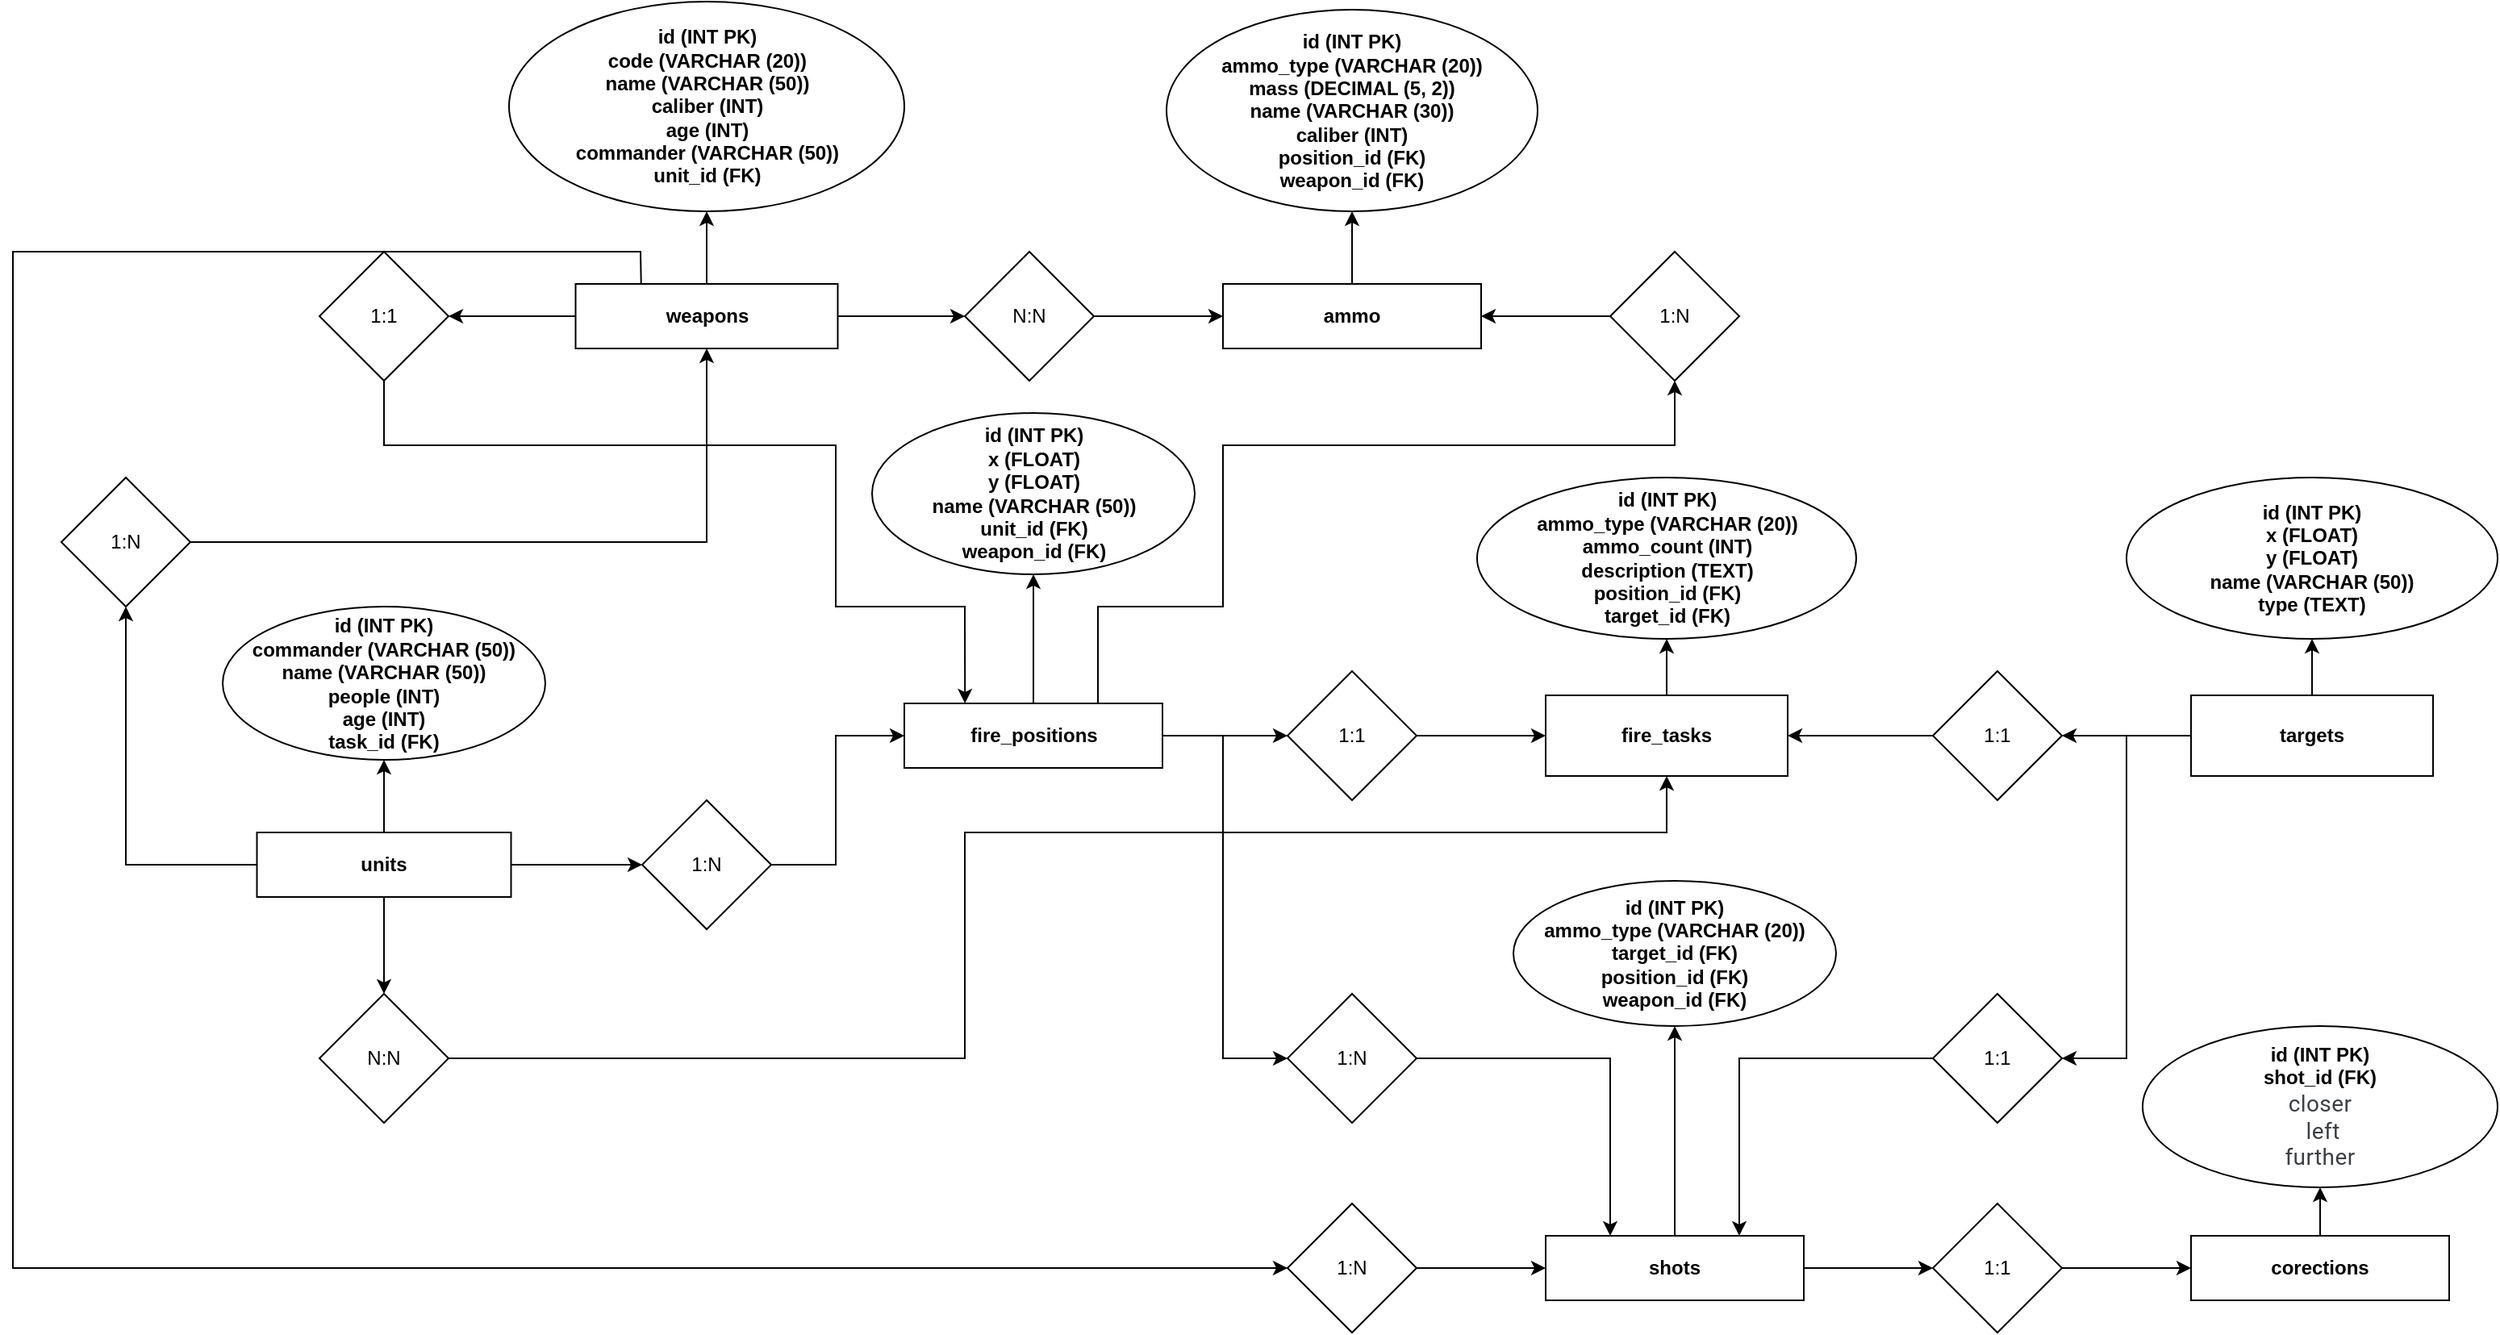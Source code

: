 <mxfile version="24.8.3">
  <diagram id="C5RBs43oDa-KdzZeNtuy" name="Page-1">
    <mxGraphModel dx="926" dy="484" grid="1" gridSize="10" guides="1" tooltips="1" connect="1" arrows="1" fold="1" page="1" pageScale="1" pageWidth="2339" pageHeight="3300" math="0" shadow="0">
      <root>
        <mxCell id="WIyWlLk6GJQsqaUBKTNV-0" />
        <mxCell id="WIyWlLk6GJQsqaUBKTNV-1" parent="WIyWlLk6GJQsqaUBKTNV-0" />
        <mxCell id="Ks5-pjBHiSQUJML2dLan-0" value="&lt;b&gt;id (INT PK)&lt;/b&gt;&lt;div&gt;&lt;b&gt;code (VARCHAR (20))&lt;/b&gt;&lt;/div&gt;&lt;div&gt;&lt;b&gt;name (VARCHAR (50))&lt;/b&gt;&lt;/div&gt;&lt;div&gt;&lt;b&gt;caliber (INT)&lt;/b&gt;&lt;/div&gt;&lt;div&gt;&lt;b&gt;age (INT)&lt;/b&gt;&lt;/div&gt;&lt;div&gt;&lt;b&gt;commander (VARCHAR (50))&lt;/b&gt;&lt;/div&gt;&lt;div&gt;&lt;b&gt;unit_id (FK)&lt;/b&gt;&lt;/div&gt;" style="ellipse;whiteSpace=wrap;html=1;" vertex="1" parent="WIyWlLk6GJQsqaUBKTNV-1">
          <mxGeometry x="957.5" y="105" width="245" height="130" as="geometry" />
        </mxCell>
        <mxCell id="Ks5-pjBHiSQUJML2dLan-1" value="&lt;b&gt;weapons&lt;/b&gt;" style="rounded=0;whiteSpace=wrap;html=1;" vertex="1" parent="WIyWlLk6GJQsqaUBKTNV-1">
          <mxGeometry x="998.75" y="280" width="162.5" height="40" as="geometry" />
        </mxCell>
        <mxCell id="Ks5-pjBHiSQUJML2dLan-2" value="N:N" style="rhombus;whiteSpace=wrap;html=1;" vertex="1" parent="WIyWlLk6GJQsqaUBKTNV-1">
          <mxGeometry x="1240" y="260" width="80" height="80" as="geometry" />
        </mxCell>
        <mxCell id="Ks5-pjBHiSQUJML2dLan-3" value="&lt;b&gt;ammo&lt;/b&gt;" style="rounded=0;whiteSpace=wrap;html=1;" vertex="1" parent="WIyWlLk6GJQsqaUBKTNV-1">
          <mxGeometry x="1400" y="280" width="160" height="40" as="geometry" />
        </mxCell>
        <mxCell id="Ks5-pjBHiSQUJML2dLan-4" value="&lt;b&gt;id (INT PK)&lt;/b&gt;&lt;div&gt;&lt;b&gt;ammo_type (VARCHAR (20))&lt;/b&gt;&lt;/div&gt;&lt;div&gt;&lt;b&gt;mass (DECIMAL (5, 2))&lt;/b&gt;&lt;/div&gt;&lt;div&gt;&lt;b&gt;name (VARCHAR (30))&lt;/b&gt;&lt;/div&gt;&lt;div&gt;&lt;b&gt;caliber (INT)&lt;/b&gt;&lt;/div&gt;&lt;div&gt;&lt;b&gt;position_id (FK)&lt;/b&gt;&lt;/div&gt;&lt;div&gt;&lt;b&gt;weapon_id (FK)&lt;/b&gt;&lt;/div&gt;" style="ellipse;whiteSpace=wrap;html=1;" vertex="1" parent="WIyWlLk6GJQsqaUBKTNV-1">
          <mxGeometry x="1365" y="110" width="230" height="125" as="geometry" />
        </mxCell>
        <mxCell id="Ks5-pjBHiSQUJML2dLan-5" value="" style="endArrow=classic;html=1;rounded=0;exitX=0.5;exitY=0;exitDx=0;exitDy=0;entryX=0.5;entryY=1;entryDx=0;entryDy=0;" edge="1" parent="WIyWlLk6GJQsqaUBKTNV-1" source="Ks5-pjBHiSQUJML2dLan-1" target="Ks5-pjBHiSQUJML2dLan-0">
          <mxGeometry width="50" height="50" relative="1" as="geometry">
            <mxPoint x="1280" y="250" as="sourcePoint" />
            <mxPoint x="1050" y="250" as="targetPoint" />
          </mxGeometry>
        </mxCell>
        <mxCell id="Ks5-pjBHiSQUJML2dLan-9" value="" style="endArrow=classic;html=1;rounded=0;exitX=1;exitY=0.5;exitDx=0;exitDy=0;entryX=0;entryY=0.5;entryDx=0;entryDy=0;" edge="1" parent="WIyWlLk6GJQsqaUBKTNV-1" source="Ks5-pjBHiSQUJML2dLan-1" target="Ks5-pjBHiSQUJML2dLan-2">
          <mxGeometry width="50" height="50" relative="1" as="geometry">
            <mxPoint x="1260" y="270" as="sourcePoint" />
            <mxPoint x="1310" y="220" as="targetPoint" />
          </mxGeometry>
        </mxCell>
        <mxCell id="Ks5-pjBHiSQUJML2dLan-11" value="" style="endArrow=classic;html=1;rounded=0;entryX=0;entryY=0.5;entryDx=0;entryDy=0;exitX=1;exitY=0.5;exitDx=0;exitDy=0;" edge="1" parent="WIyWlLk6GJQsqaUBKTNV-1" source="Ks5-pjBHiSQUJML2dLan-2" target="Ks5-pjBHiSQUJML2dLan-3">
          <mxGeometry width="50" height="50" relative="1" as="geometry">
            <mxPoint x="1290" y="320" as="sourcePoint" />
            <mxPoint x="1340" y="270" as="targetPoint" />
          </mxGeometry>
        </mxCell>
        <mxCell id="Ks5-pjBHiSQUJML2dLan-12" value="" style="endArrow=classic;html=1;rounded=0;exitX=0.5;exitY=0;exitDx=0;exitDy=0;entryX=0.5;entryY=1;entryDx=0;entryDy=0;" edge="1" parent="WIyWlLk6GJQsqaUBKTNV-1" source="Ks5-pjBHiSQUJML2dLan-3" target="Ks5-pjBHiSQUJML2dLan-4">
          <mxGeometry width="50" height="50" relative="1" as="geometry">
            <mxPoint x="1290" y="280" as="sourcePoint" />
            <mxPoint x="1340" y="230" as="targetPoint" />
          </mxGeometry>
        </mxCell>
        <mxCell id="Ks5-pjBHiSQUJML2dLan-18" style="edgeStyle=orthogonalEdgeStyle;rounded=0;orthogonalLoop=1;jettySize=auto;html=1;entryX=0.5;entryY=1;entryDx=0;entryDy=0;exitX=0.75;exitY=0;exitDx=0;exitDy=0;" edge="1" parent="WIyWlLk6GJQsqaUBKTNV-1" source="Ks5-pjBHiSQUJML2dLan-13" target="Ks5-pjBHiSQUJML2dLan-14">
          <mxGeometry relative="1" as="geometry">
            <mxPoint x="1330" y="480" as="sourcePoint" />
            <Array as="points">
              <mxPoint x="1323" y="480" />
              <mxPoint x="1400" y="480" />
              <mxPoint x="1400" y="380" />
              <mxPoint x="1680" y="380" />
            </Array>
          </mxGeometry>
        </mxCell>
        <mxCell id="Ks5-pjBHiSQUJML2dLan-13" value="&lt;b&gt;fire_positions&lt;/b&gt;" style="rounded=0;whiteSpace=wrap;html=1;" vertex="1" parent="WIyWlLk6GJQsqaUBKTNV-1">
          <mxGeometry x="1202.5" y="540" width="160" height="40" as="geometry" />
        </mxCell>
        <mxCell id="Ks5-pjBHiSQUJML2dLan-14" value="1:N" style="rhombus;whiteSpace=wrap;html=1;" vertex="1" parent="WIyWlLk6GJQsqaUBKTNV-1">
          <mxGeometry x="1640" y="260" width="80" height="80" as="geometry" />
        </mxCell>
        <mxCell id="Ks5-pjBHiSQUJML2dLan-15" value="" style="endArrow=classic;html=1;rounded=0;entryX=1;entryY=0.5;entryDx=0;entryDy=0;" edge="1" parent="WIyWlLk6GJQsqaUBKTNV-1" source="Ks5-pjBHiSQUJML2dLan-14" target="Ks5-pjBHiSQUJML2dLan-3">
          <mxGeometry width="50" height="50" relative="1" as="geometry">
            <mxPoint x="1650" y="320" as="sourcePoint" />
            <mxPoint x="1700" y="270" as="targetPoint" />
          </mxGeometry>
        </mxCell>
        <mxCell id="Ks5-pjBHiSQUJML2dLan-19" value="1:1" style="rhombus;whiteSpace=wrap;html=1;" vertex="1" parent="WIyWlLk6GJQsqaUBKTNV-1">
          <mxGeometry x="840" y="260" width="80" height="80" as="geometry" />
        </mxCell>
        <mxCell id="Ks5-pjBHiSQUJML2dLan-20" value="" style="endArrow=classic;html=1;rounded=0;entryX=1;entryY=0.5;entryDx=0;entryDy=0;exitX=0;exitY=0.5;exitDx=0;exitDy=0;" edge="1" parent="WIyWlLk6GJQsqaUBKTNV-1" source="Ks5-pjBHiSQUJML2dLan-1" target="Ks5-pjBHiSQUJML2dLan-19">
          <mxGeometry width="50" height="50" relative="1" as="geometry">
            <mxPoint x="1100" y="320" as="sourcePoint" />
            <mxPoint x="1150" y="270" as="targetPoint" />
          </mxGeometry>
        </mxCell>
        <mxCell id="Ks5-pjBHiSQUJML2dLan-21" value="" style="endArrow=classic;html=1;rounded=0;exitX=0.5;exitY=1;exitDx=0;exitDy=0;entryX=0.235;entryY=-0.001;entryDx=0;entryDy=0;entryPerimeter=0;" edge="1" parent="WIyWlLk6GJQsqaUBKTNV-1" source="Ks5-pjBHiSQUJML2dLan-19" target="Ks5-pjBHiSQUJML2dLan-13">
          <mxGeometry width="50" height="50" relative="1" as="geometry">
            <mxPoint x="1100" y="320" as="sourcePoint" />
            <mxPoint x="1243" y="510" as="targetPoint" />
            <Array as="points">
              <mxPoint x="880" y="380" />
              <mxPoint x="1040" y="380" />
              <mxPoint x="1160" y="380" />
              <mxPoint x="1160" y="480" />
              <mxPoint x="1240" y="480" />
            </Array>
          </mxGeometry>
        </mxCell>
        <mxCell id="Ks5-pjBHiSQUJML2dLan-22" value="&lt;b&gt;id (INT PK)&lt;/b&gt;&lt;div&gt;&lt;b&gt;x (FLOAT)&lt;/b&gt;&lt;/div&gt;&lt;div&gt;&lt;b&gt;y (FLOAT)&lt;/b&gt;&lt;/div&gt;&lt;div&gt;&lt;b&gt;name (VARCHAR (50))&lt;/b&gt;&lt;/div&gt;&lt;div&gt;&lt;b&gt;unit_id (FK)&lt;/b&gt;&lt;/div&gt;&lt;div&gt;&lt;b&gt;weapon_id (FK)&lt;/b&gt;&lt;/div&gt;" style="ellipse;whiteSpace=wrap;html=1;" vertex="1" parent="WIyWlLk6GJQsqaUBKTNV-1">
          <mxGeometry x="1182.5" y="360" width="200" height="100" as="geometry" />
        </mxCell>
        <mxCell id="Ks5-pjBHiSQUJML2dLan-23" value="" style="endArrow=classic;html=1;rounded=0;exitX=0.5;exitY=0;exitDx=0;exitDy=0;entryX=0.5;entryY=1;entryDx=0;entryDy=0;" edge="1" parent="WIyWlLk6GJQsqaUBKTNV-1" source="Ks5-pjBHiSQUJML2dLan-13" target="Ks5-pjBHiSQUJML2dLan-22">
          <mxGeometry width="50" height="50" relative="1" as="geometry">
            <mxPoint x="1270" y="470" as="sourcePoint" />
            <mxPoint x="1320" y="420" as="targetPoint" />
          </mxGeometry>
        </mxCell>
        <mxCell id="Ks5-pjBHiSQUJML2dLan-24" value="1:1" style="rhombus;whiteSpace=wrap;html=1;" vertex="1" parent="WIyWlLk6GJQsqaUBKTNV-1">
          <mxGeometry x="1440" y="520" width="80" height="80" as="geometry" />
        </mxCell>
        <mxCell id="Ks5-pjBHiSQUJML2dLan-25" value="" style="endArrow=classic;html=1;rounded=0;entryX=0;entryY=0.5;entryDx=0;entryDy=0;exitX=1;exitY=0.5;exitDx=0;exitDy=0;" edge="1" parent="WIyWlLk6GJQsqaUBKTNV-1" source="Ks5-pjBHiSQUJML2dLan-13" target="Ks5-pjBHiSQUJML2dLan-24">
          <mxGeometry width="50" height="50" relative="1" as="geometry">
            <mxPoint x="1370" y="540" as="sourcePoint" />
            <mxPoint x="1300" y="500" as="targetPoint" />
          </mxGeometry>
        </mxCell>
        <mxCell id="Ks5-pjBHiSQUJML2dLan-26" value="&lt;b&gt;fire_tasks&lt;/b&gt;" style="rounded=0;whiteSpace=wrap;html=1;" vertex="1" parent="WIyWlLk6GJQsqaUBKTNV-1">
          <mxGeometry x="1600" y="535" width="150" height="50" as="geometry" />
        </mxCell>
        <mxCell id="Ks5-pjBHiSQUJML2dLan-27" value="" style="endArrow=classic;html=1;rounded=0;exitX=1;exitY=0.5;exitDx=0;exitDy=0;entryX=0;entryY=0.5;entryDx=0;entryDy=0;" edge="1" parent="WIyWlLk6GJQsqaUBKTNV-1" source="Ks5-pjBHiSQUJML2dLan-24" target="Ks5-pjBHiSQUJML2dLan-26">
          <mxGeometry width="50" height="50" relative="1" as="geometry">
            <mxPoint x="1530" y="550" as="sourcePoint" />
            <mxPoint x="1580" y="500" as="targetPoint" />
          </mxGeometry>
        </mxCell>
        <mxCell id="Ks5-pjBHiSQUJML2dLan-28" value="&lt;b&gt;id (INT PK)&lt;/b&gt;&lt;div&gt;&lt;b&gt;ammo_type (VARCHAR (20))&lt;/b&gt;&lt;/div&gt;&lt;div&gt;&lt;b&gt;ammo_count (INT)&lt;/b&gt;&lt;/div&gt;&lt;div&gt;&lt;b&gt;description (TEXT)&lt;/b&gt;&lt;/div&gt;&lt;div&gt;&lt;b&gt;position_id (FK)&lt;/b&gt;&lt;/div&gt;&lt;div&gt;&lt;b&gt;target_id (FK)&lt;/b&gt;&lt;/div&gt;" style="ellipse;whiteSpace=wrap;html=1;" vertex="1" parent="WIyWlLk6GJQsqaUBKTNV-1">
          <mxGeometry x="1557.5" y="400" width="235" height="100" as="geometry" />
        </mxCell>
        <mxCell id="Ks5-pjBHiSQUJML2dLan-29" value="" style="endArrow=classic;html=1;rounded=0;entryX=0.5;entryY=1;entryDx=0;entryDy=0;exitX=0.5;exitY=0;exitDx=0;exitDy=0;" edge="1" parent="WIyWlLk6GJQsqaUBKTNV-1" source="Ks5-pjBHiSQUJML2dLan-26" target="Ks5-pjBHiSQUJML2dLan-28">
          <mxGeometry width="50" height="50" relative="1" as="geometry">
            <mxPoint x="1530" y="550" as="sourcePoint" />
            <mxPoint x="1580" y="500" as="targetPoint" />
          </mxGeometry>
        </mxCell>
        <mxCell id="Ks5-pjBHiSQUJML2dLan-30" value="1:1" style="rhombus;whiteSpace=wrap;html=1;" vertex="1" parent="WIyWlLk6GJQsqaUBKTNV-1">
          <mxGeometry x="1840" y="520" width="80" height="80" as="geometry" />
        </mxCell>
        <mxCell id="Ks5-pjBHiSQUJML2dLan-31" value="" style="endArrow=classic;html=1;rounded=0;exitX=0;exitY=0.5;exitDx=0;exitDy=0;entryX=1;entryY=0.5;entryDx=0;entryDy=0;" edge="1" parent="WIyWlLk6GJQsqaUBKTNV-1" source="Ks5-pjBHiSQUJML2dLan-30" target="Ks5-pjBHiSQUJML2dLan-26">
          <mxGeometry width="50" height="50" relative="1" as="geometry">
            <mxPoint x="1680" y="530" as="sourcePoint" />
            <mxPoint x="1730" y="480" as="targetPoint" />
          </mxGeometry>
        </mxCell>
        <mxCell id="Ks5-pjBHiSQUJML2dLan-32" value="&lt;b&gt;targets&lt;/b&gt;" style="rounded=0;whiteSpace=wrap;html=1;" vertex="1" parent="WIyWlLk6GJQsqaUBKTNV-1">
          <mxGeometry x="2000" y="535" width="150" height="50" as="geometry" />
        </mxCell>
        <mxCell id="Ks5-pjBHiSQUJML2dLan-33" value="" style="endArrow=classic;html=1;rounded=0;exitX=0;exitY=0.5;exitDx=0;exitDy=0;entryX=1;entryY=0.5;entryDx=0;entryDy=0;" edge="1" parent="WIyWlLk6GJQsqaUBKTNV-1" source="Ks5-pjBHiSQUJML2dLan-32" target="Ks5-pjBHiSQUJML2dLan-30">
          <mxGeometry width="50" height="50" relative="1" as="geometry">
            <mxPoint x="1890" y="530" as="sourcePoint" />
            <mxPoint x="1940" y="480" as="targetPoint" />
          </mxGeometry>
        </mxCell>
        <mxCell id="Ks5-pjBHiSQUJML2dLan-34" value="&lt;b&gt;id (INT PK)&lt;/b&gt;&lt;div&gt;&lt;b&gt;x (FLOAT)&lt;/b&gt;&lt;/div&gt;&lt;div&gt;&lt;b&gt;y (FLOAT)&lt;/b&gt;&lt;/div&gt;&lt;div&gt;&lt;b&gt;name (VARCHAR (50))&lt;/b&gt;&lt;/div&gt;&lt;div&gt;&lt;b&gt;type (TEXT)&lt;/b&gt;&lt;/div&gt;" style="ellipse;whiteSpace=wrap;html=1;" vertex="1" parent="WIyWlLk6GJQsqaUBKTNV-1">
          <mxGeometry x="1960" y="400" width="230" height="100" as="geometry" />
        </mxCell>
        <mxCell id="Ks5-pjBHiSQUJML2dLan-35" value="" style="endArrow=classic;html=1;rounded=0;exitX=0.5;exitY=0;exitDx=0;exitDy=0;entryX=0.5;entryY=1;entryDx=0;entryDy=0;" edge="1" parent="WIyWlLk6GJQsqaUBKTNV-1" source="Ks5-pjBHiSQUJML2dLan-32" target="Ks5-pjBHiSQUJML2dLan-34">
          <mxGeometry width="50" height="50" relative="1" as="geometry">
            <mxPoint x="1920" y="530" as="sourcePoint" />
            <mxPoint x="1970" y="480" as="targetPoint" />
          </mxGeometry>
        </mxCell>
        <mxCell id="Ks5-pjBHiSQUJML2dLan-37" value="1:1" style="rhombus;whiteSpace=wrap;html=1;" vertex="1" parent="WIyWlLk6GJQsqaUBKTNV-1">
          <mxGeometry x="1840" y="720" width="80" height="80" as="geometry" />
        </mxCell>
        <mxCell id="Ks5-pjBHiSQUJML2dLan-38" value="" style="endArrow=classic;html=1;rounded=0;entryX=1;entryY=0.5;entryDx=0;entryDy=0;" edge="1" parent="WIyWlLk6GJQsqaUBKTNV-1" target="Ks5-pjBHiSQUJML2dLan-37">
          <mxGeometry width="50" height="50" relative="1" as="geometry">
            <mxPoint x="1960" y="560" as="sourcePoint" />
            <mxPoint x="1670" y="550" as="targetPoint" />
            <Array as="points">
              <mxPoint x="1960" y="760" />
            </Array>
          </mxGeometry>
        </mxCell>
        <mxCell id="Ks5-pjBHiSQUJML2dLan-39" value="1:N" style="rhombus;whiteSpace=wrap;html=1;" vertex="1" parent="WIyWlLk6GJQsqaUBKTNV-1">
          <mxGeometry x="1440" y="720" width="80" height="80" as="geometry" />
        </mxCell>
        <mxCell id="Ks5-pjBHiSQUJML2dLan-40" value="" style="endArrow=classic;html=1;rounded=0;entryX=0;entryY=0.5;entryDx=0;entryDy=0;" edge="1" parent="WIyWlLk6GJQsqaUBKTNV-1" target="Ks5-pjBHiSQUJML2dLan-39">
          <mxGeometry width="50" height="50" relative="1" as="geometry">
            <mxPoint x="1400" y="560" as="sourcePoint" />
            <mxPoint x="1670" y="550" as="targetPoint" />
            <Array as="points">
              <mxPoint x="1400" y="760" />
            </Array>
          </mxGeometry>
        </mxCell>
        <mxCell id="Ks5-pjBHiSQUJML2dLan-41" value="&lt;b&gt;shots&lt;/b&gt;" style="rounded=0;whiteSpace=wrap;html=1;" vertex="1" parent="WIyWlLk6GJQsqaUBKTNV-1">
          <mxGeometry x="1600" y="870" width="160" height="40" as="geometry" />
        </mxCell>
        <mxCell id="Ks5-pjBHiSQUJML2dLan-42" value="" style="endArrow=classic;html=1;rounded=0;exitX=1;exitY=0.5;exitDx=0;exitDy=0;entryX=0.25;entryY=0;entryDx=0;entryDy=0;" edge="1" parent="WIyWlLk6GJQsqaUBKTNV-1" source="Ks5-pjBHiSQUJML2dLan-39" target="Ks5-pjBHiSQUJML2dLan-41">
          <mxGeometry width="50" height="50" relative="1" as="geometry">
            <mxPoint x="1620" y="600" as="sourcePoint" />
            <mxPoint x="1670" y="550" as="targetPoint" />
            <Array as="points">
              <mxPoint x="1640" y="760" />
            </Array>
          </mxGeometry>
        </mxCell>
        <mxCell id="Ks5-pjBHiSQUJML2dLan-43" value="" style="endArrow=classic;html=1;rounded=0;entryX=0.75;entryY=0;entryDx=0;entryDy=0;exitX=0;exitY=0.5;exitDx=0;exitDy=0;" edge="1" parent="WIyWlLk6GJQsqaUBKTNV-1" source="Ks5-pjBHiSQUJML2dLan-37" target="Ks5-pjBHiSQUJML2dLan-41">
          <mxGeometry width="50" height="50" relative="1" as="geometry">
            <mxPoint x="1620" y="600" as="sourcePoint" />
            <mxPoint x="1670" y="550" as="targetPoint" />
            <Array as="points">
              <mxPoint x="1720" y="760" />
            </Array>
          </mxGeometry>
        </mxCell>
        <mxCell id="Ks5-pjBHiSQUJML2dLan-44" value="&lt;b&gt;id (INT PK)&lt;/b&gt;&lt;div&gt;&lt;b&gt;ammo_type (VARCHAR (20))&lt;/b&gt;&lt;/div&gt;&lt;div&gt;&lt;b&gt;target_id (FK)&lt;/b&gt;&lt;/div&gt;&lt;div&gt;&lt;b&gt;position_id (FK)&lt;/b&gt;&lt;/div&gt;&lt;div&gt;&lt;b&gt;weapon_id (FK)&lt;/b&gt;&lt;/div&gt;" style="ellipse;whiteSpace=wrap;html=1;" vertex="1" parent="WIyWlLk6GJQsqaUBKTNV-1">
          <mxGeometry x="1580" y="650" width="200" height="90" as="geometry" />
        </mxCell>
        <mxCell id="Ks5-pjBHiSQUJML2dLan-45" value="" style="endArrow=classic;html=1;rounded=0;exitX=0.5;exitY=0;exitDx=0;exitDy=0;entryX=0.5;entryY=1;entryDx=0;entryDy=0;" edge="1" parent="WIyWlLk6GJQsqaUBKTNV-1" source="Ks5-pjBHiSQUJML2dLan-41" target="Ks5-pjBHiSQUJML2dLan-44">
          <mxGeometry width="50" height="50" relative="1" as="geometry">
            <mxPoint x="1670" y="750" as="sourcePoint" />
            <mxPoint x="1700" y="720" as="targetPoint" />
          </mxGeometry>
        </mxCell>
        <mxCell id="Ks5-pjBHiSQUJML2dLan-46" value="1:1" style="rhombus;whiteSpace=wrap;html=1;" vertex="1" parent="WIyWlLk6GJQsqaUBKTNV-1">
          <mxGeometry x="1840" y="850" width="80" height="80" as="geometry" />
        </mxCell>
        <mxCell id="Ks5-pjBHiSQUJML2dLan-48" value="&lt;b&gt;corections&lt;/b&gt;" style="rounded=0;whiteSpace=wrap;html=1;" vertex="1" parent="WIyWlLk6GJQsqaUBKTNV-1">
          <mxGeometry x="2000" y="870" width="160" height="40" as="geometry" />
        </mxCell>
        <mxCell id="Ks5-pjBHiSQUJML2dLan-50" value="" style="endArrow=classic;html=1;rounded=0;exitX=1;exitY=0.5;exitDx=0;exitDy=0;entryX=0;entryY=0.5;entryDx=0;entryDy=0;" edge="1" parent="WIyWlLk6GJQsqaUBKTNV-1" source="Ks5-pjBHiSQUJML2dLan-41" target="Ks5-pjBHiSQUJML2dLan-46">
          <mxGeometry width="50" height="50" relative="1" as="geometry">
            <mxPoint x="1880" y="920" as="sourcePoint" />
            <mxPoint x="1830" y="830" as="targetPoint" />
          </mxGeometry>
        </mxCell>
        <mxCell id="Ks5-pjBHiSQUJML2dLan-51" value="" style="endArrow=classic;html=1;rounded=0;exitX=1;exitY=0.5;exitDx=0;exitDy=0;entryX=0;entryY=0.5;entryDx=0;entryDy=0;" edge="1" parent="WIyWlLk6GJQsqaUBKTNV-1" source="Ks5-pjBHiSQUJML2dLan-46" target="Ks5-pjBHiSQUJML2dLan-48">
          <mxGeometry width="50" height="50" relative="1" as="geometry">
            <mxPoint x="1880" y="920" as="sourcePoint" />
            <mxPoint x="1930" y="870" as="targetPoint" />
          </mxGeometry>
        </mxCell>
        <mxCell id="Ks5-pjBHiSQUJML2dLan-52" value="&lt;b&gt;id (INT PK)&lt;/b&gt;&lt;div&gt;&lt;b&gt;shot_id (FK)&lt;/b&gt;&lt;/div&gt;&lt;div&gt;&lt;span style=&quot;color: rgb(60, 64, 67); font-family: Roboto, Arial, sans-serif; font-size: 14px; letter-spacing: 0.2px; text-align: start;&quot;&gt;closer&lt;/span&gt;&lt;b&gt;&lt;/b&gt;&lt;/div&gt;&lt;div&gt;&lt;span style=&quot;color: rgb(60, 64, 67); font-family: Roboto, Arial, sans-serif; font-size: 14px; letter-spacing: 0.2px; text-align: start;&quot;&gt;&amp;nbsp;left&lt;/span&gt;&lt;/div&gt;&lt;div&gt;&lt;span style=&quot;color: rgb(60, 64, 67); font-family: Roboto, Arial, sans-serif; font-size: 14px; letter-spacing: 0.2px; text-align: start;&quot;&gt;further&lt;/span&gt;&lt;span style=&quot;color: rgb(60, 64, 67); font-family: Roboto, Arial, sans-serif; font-size: 14px; letter-spacing: 0.2px; text-align: start;&quot;&gt;&lt;/span&gt;&lt;/div&gt;" style="ellipse;whiteSpace=wrap;html=1;" vertex="1" parent="WIyWlLk6GJQsqaUBKTNV-1">
          <mxGeometry x="1970" y="740" width="220" height="100" as="geometry" />
        </mxCell>
        <mxCell id="Ks5-pjBHiSQUJML2dLan-53" value="" style="endArrow=classic;html=1;rounded=0;entryX=0.5;entryY=1;entryDx=0;entryDy=0;exitX=0.5;exitY=0;exitDx=0;exitDy=0;" edge="1" parent="WIyWlLk6GJQsqaUBKTNV-1" source="Ks5-pjBHiSQUJML2dLan-48" target="Ks5-pjBHiSQUJML2dLan-52">
          <mxGeometry width="50" height="50" relative="1" as="geometry">
            <mxPoint x="1830" y="840" as="sourcePoint" />
            <mxPoint x="1880" y="790" as="targetPoint" />
          </mxGeometry>
        </mxCell>
        <mxCell id="Ks5-pjBHiSQUJML2dLan-54" value="1:N" style="rhombus;whiteSpace=wrap;html=1;" vertex="1" parent="WIyWlLk6GJQsqaUBKTNV-1">
          <mxGeometry x="1440" y="850" width="80" height="80" as="geometry" />
        </mxCell>
        <mxCell id="Ks5-pjBHiSQUJML2dLan-55" value="" style="endArrow=classic;html=1;rounded=0;entryX=0;entryY=0.5;entryDx=0;entryDy=0;exitX=1;exitY=0.5;exitDx=0;exitDy=0;" edge="1" parent="WIyWlLk6GJQsqaUBKTNV-1" source="Ks5-pjBHiSQUJML2dLan-54" target="Ks5-pjBHiSQUJML2dLan-41">
          <mxGeometry width="50" height="50" relative="1" as="geometry">
            <mxPoint x="1550" y="810" as="sourcePoint" />
            <mxPoint x="1600" y="760" as="targetPoint" />
          </mxGeometry>
        </mxCell>
        <mxCell id="Ks5-pjBHiSQUJML2dLan-58" value="1:N" style="rhombus;whiteSpace=wrap;html=1;" vertex="1" parent="WIyWlLk6GJQsqaUBKTNV-1">
          <mxGeometry x="1040" y="600" width="80" height="80" as="geometry" />
        </mxCell>
        <mxCell id="Ks5-pjBHiSQUJML2dLan-59" value="" style="endArrow=classic;html=1;rounded=0;entryX=0;entryY=0.5;entryDx=0;entryDy=0;exitX=1;exitY=0.5;exitDx=0;exitDy=0;" edge="1" parent="WIyWlLk6GJQsqaUBKTNV-1" source="Ks5-pjBHiSQUJML2dLan-58" target="Ks5-pjBHiSQUJML2dLan-13">
          <mxGeometry width="50" height="50" relative="1" as="geometry">
            <mxPoint x="1110" y="610" as="sourcePoint" />
            <mxPoint x="1160" y="560" as="targetPoint" />
            <Array as="points">
              <mxPoint x="1160" y="640" />
              <mxPoint x="1160" y="560" />
            </Array>
          </mxGeometry>
        </mxCell>
        <mxCell id="Ks5-pjBHiSQUJML2dLan-60" value="&lt;b&gt;units&lt;/b&gt;" style="rounded=0;whiteSpace=wrap;html=1;" vertex="1" parent="WIyWlLk6GJQsqaUBKTNV-1">
          <mxGeometry x="801.25" y="620" width="157.5" height="40" as="geometry" />
        </mxCell>
        <mxCell id="Ks5-pjBHiSQUJML2dLan-62" value="" style="endArrow=classic;html=1;rounded=0;entryX=0;entryY=0.5;entryDx=0;entryDy=0;exitX=1;exitY=0.5;exitDx=0;exitDy=0;" edge="1" parent="WIyWlLk6GJQsqaUBKTNV-1" source="Ks5-pjBHiSQUJML2dLan-60" target="Ks5-pjBHiSQUJML2dLan-58">
          <mxGeometry width="50" height="50" relative="1" as="geometry">
            <mxPoint x="960" y="560" as="sourcePoint" />
            <mxPoint x="1090" y="570" as="targetPoint" />
          </mxGeometry>
        </mxCell>
        <mxCell id="Ks5-pjBHiSQUJML2dLan-63" value="1:N" style="rhombus;whiteSpace=wrap;html=1;" vertex="1" parent="WIyWlLk6GJQsqaUBKTNV-1">
          <mxGeometry x="680" y="400" width="80" height="80" as="geometry" />
        </mxCell>
        <mxCell id="Ks5-pjBHiSQUJML2dLan-64" value="" style="endArrow=classic;html=1;rounded=0;exitX=0;exitY=0.5;exitDx=0;exitDy=0;" edge="1" parent="WIyWlLk6GJQsqaUBKTNV-1" source="Ks5-pjBHiSQUJML2dLan-60" target="Ks5-pjBHiSQUJML2dLan-63">
          <mxGeometry width="50" height="50" relative="1" as="geometry">
            <mxPoint x="1000" y="410" as="sourcePoint" />
            <mxPoint x="1050" y="360" as="targetPoint" />
            <Array as="points">
              <mxPoint x="720" y="640" />
            </Array>
          </mxGeometry>
        </mxCell>
        <mxCell id="Ks5-pjBHiSQUJML2dLan-65" value="" style="endArrow=classic;html=1;rounded=0;exitX=1;exitY=0.5;exitDx=0;exitDy=0;entryX=0.5;entryY=1;entryDx=0;entryDy=0;" edge="1" parent="WIyWlLk6GJQsqaUBKTNV-1" source="Ks5-pjBHiSQUJML2dLan-63" target="Ks5-pjBHiSQUJML2dLan-1">
          <mxGeometry width="50" height="50" relative="1" as="geometry">
            <mxPoint x="1000" y="410" as="sourcePoint" />
            <mxPoint x="1050" y="360" as="targetPoint" />
            <Array as="points">
              <mxPoint x="1080" y="440" />
            </Array>
          </mxGeometry>
        </mxCell>
        <mxCell id="Ks5-pjBHiSQUJML2dLan-66" value="&lt;b&gt;id (INT PK)&lt;/b&gt;&lt;div&gt;&lt;b&gt;commander (VARCHAR (50))&lt;/b&gt;&lt;/div&gt;&lt;div&gt;&lt;b&gt;name (VARCHAR (50))&lt;/b&gt;&lt;/div&gt;&lt;div&gt;&lt;b&gt;people (INT)&lt;/b&gt;&lt;/div&gt;&lt;div&gt;&lt;b&gt;age (INT)&lt;/b&gt;&lt;/div&gt;&lt;div&gt;&lt;b&gt;task_id (FK)&lt;/b&gt;&lt;/div&gt;" style="ellipse;whiteSpace=wrap;html=1;" vertex="1" parent="WIyWlLk6GJQsqaUBKTNV-1">
          <mxGeometry x="780" y="480" width="200" height="95" as="geometry" />
        </mxCell>
        <mxCell id="Ks5-pjBHiSQUJML2dLan-67" value="" style="endArrow=classic;html=1;rounded=0;exitX=0.5;exitY=0;exitDx=0;exitDy=0;entryX=0.5;entryY=1;entryDx=0;entryDy=0;" edge="1" parent="WIyWlLk6GJQsqaUBKTNV-1" source="Ks5-pjBHiSQUJML2dLan-60" target="Ks5-pjBHiSQUJML2dLan-66">
          <mxGeometry width="50" height="50" relative="1" as="geometry">
            <mxPoint x="990" y="570" as="sourcePoint" />
            <mxPoint x="1040" y="520" as="targetPoint" />
          </mxGeometry>
        </mxCell>
        <mxCell id="Ks5-pjBHiSQUJML2dLan-68" value="N:N" style="rhombus;whiteSpace=wrap;html=1;" vertex="1" parent="WIyWlLk6GJQsqaUBKTNV-1">
          <mxGeometry x="840" y="720" width="80" height="80" as="geometry" />
        </mxCell>
        <mxCell id="Ks5-pjBHiSQUJML2dLan-69" value="" style="endArrow=classic;html=1;rounded=0;exitX=0.5;exitY=1;exitDx=0;exitDy=0;entryX=0.5;entryY=0;entryDx=0;entryDy=0;" edge="1" parent="WIyWlLk6GJQsqaUBKTNV-1" source="Ks5-pjBHiSQUJML2dLan-60" target="Ks5-pjBHiSQUJML2dLan-68">
          <mxGeometry width="50" height="50" relative="1" as="geometry">
            <mxPoint x="1000" y="710" as="sourcePoint" />
            <mxPoint x="1050" y="660" as="targetPoint" />
          </mxGeometry>
        </mxCell>
        <mxCell id="Ks5-pjBHiSQUJML2dLan-70" value="" style="endArrow=classic;html=1;rounded=0;exitX=1;exitY=0.5;exitDx=0;exitDy=0;entryX=0.5;entryY=1;entryDx=0;entryDy=0;" edge="1" parent="WIyWlLk6GJQsqaUBKTNV-1" source="Ks5-pjBHiSQUJML2dLan-68" target="Ks5-pjBHiSQUJML2dLan-26">
          <mxGeometry width="50" height="50" relative="1" as="geometry">
            <mxPoint x="1210" y="760" as="sourcePoint" />
            <mxPoint x="1550" y="620" as="targetPoint" />
            <Array as="points">
              <mxPoint x="1240" y="760" />
              <mxPoint x="1240" y="620" />
              <mxPoint x="1350" y="620" />
              <mxPoint x="1675" y="620" />
            </Array>
          </mxGeometry>
        </mxCell>
        <mxCell id="Ks5-pjBHiSQUJML2dLan-71" value="" style="endArrow=classic;html=1;rounded=0;entryX=0;entryY=0.5;entryDx=0;entryDy=0;exitX=0.25;exitY=0;exitDx=0;exitDy=0;" edge="1" parent="WIyWlLk6GJQsqaUBKTNV-1" source="Ks5-pjBHiSQUJML2dLan-1" target="Ks5-pjBHiSQUJML2dLan-54">
          <mxGeometry width="50" height="50" relative="1" as="geometry">
            <mxPoint x="600" y="890" as="sourcePoint" />
            <mxPoint x="1280" y="530" as="targetPoint" />
            <Array as="points">
              <mxPoint x="1039" y="260" />
              <mxPoint x="650" y="260" />
              <mxPoint x="650" y="890" />
            </Array>
          </mxGeometry>
        </mxCell>
      </root>
    </mxGraphModel>
  </diagram>
</mxfile>

